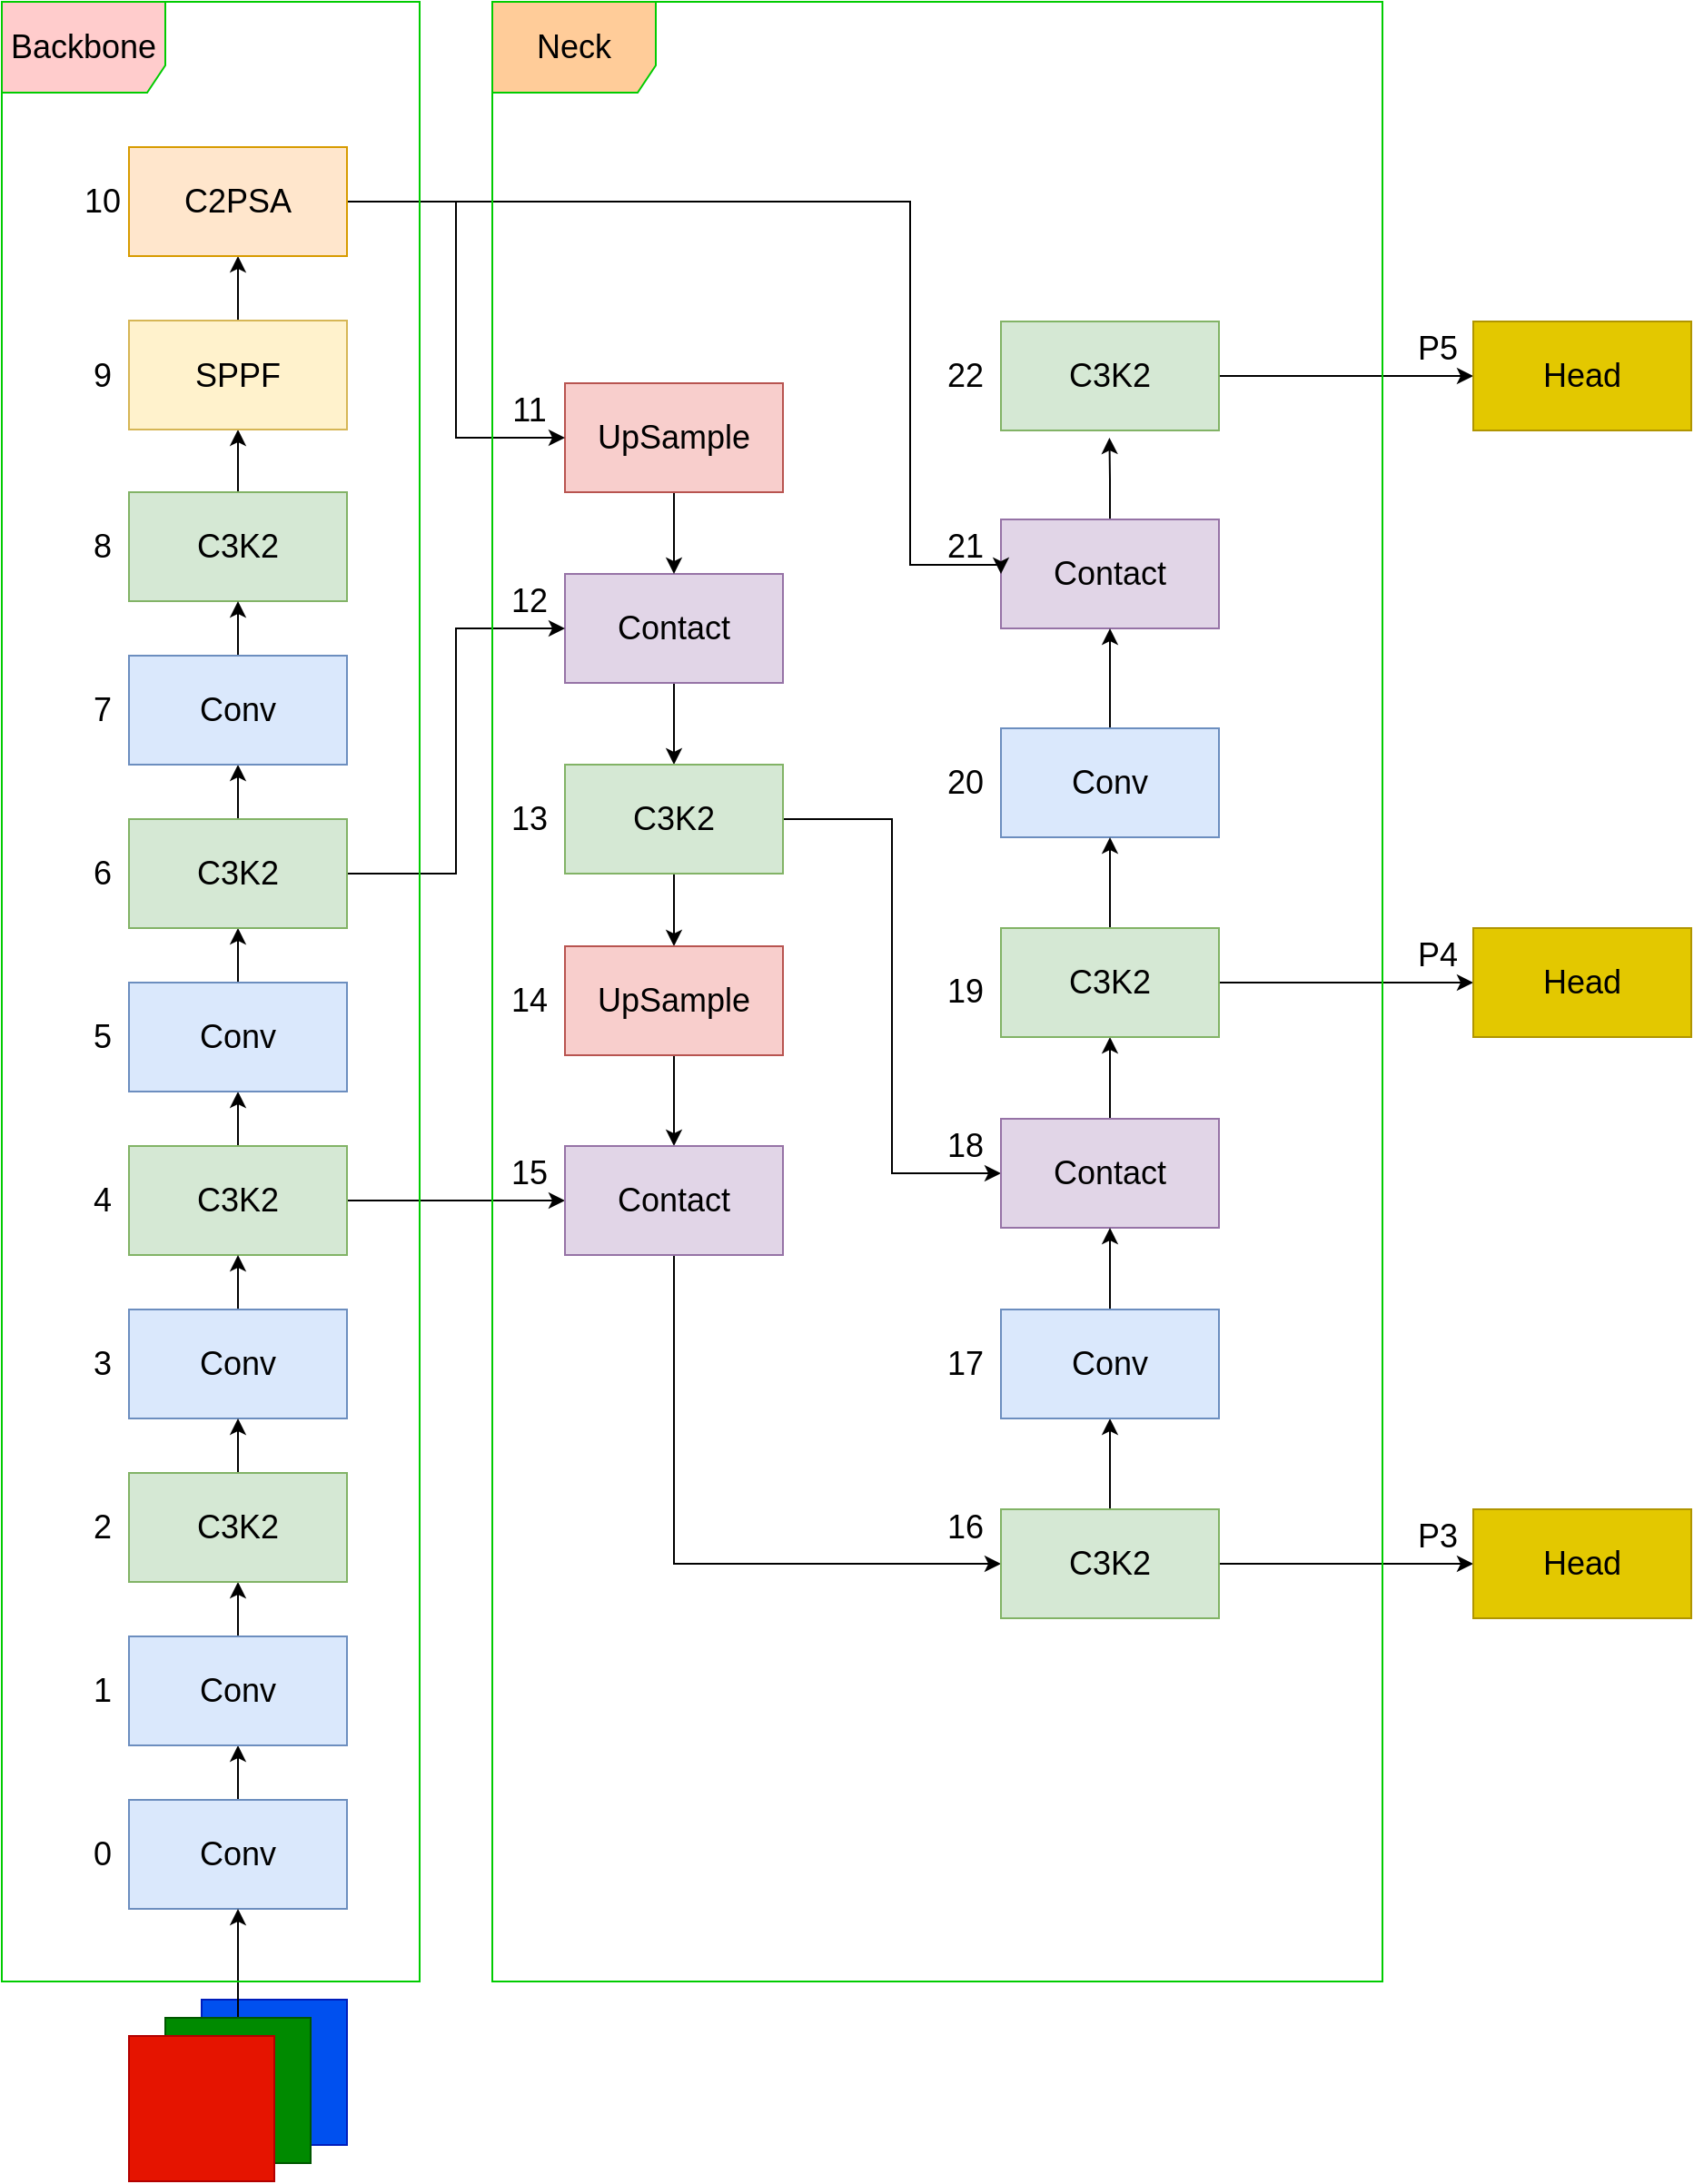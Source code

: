 <mxfile version="27.1.4">
  <diagram name="第 1 页" id="j2HKAkL99lsXe_zMsIWm">
    <mxGraphModel dx="786" dy="1602" grid="1" gridSize="10" guides="1" tooltips="1" connect="1" arrows="1" fold="1" page="1" pageScale="1" pageWidth="827" pageHeight="1169" math="0" shadow="0">
      <root>
        <mxCell id="0" />
        <mxCell id="1" parent="0" />
        <mxCell id="MR2F3jEDTbHoAzmtTiBj-44" style="edgeStyle=orthogonalEdgeStyle;rounded=0;orthogonalLoop=1;jettySize=auto;html=1;exitX=0.5;exitY=0;exitDx=0;exitDy=0;entryX=0.5;entryY=1;entryDx=0;entryDy=0;fontSize=18;" parent="1" source="MR2F3jEDTbHoAzmtTiBj-4" target="MR2F3jEDTbHoAzmtTiBj-5" edge="1">
          <mxGeometry relative="1" as="geometry" />
        </mxCell>
        <mxCell id="MR2F3jEDTbHoAzmtTiBj-4" value="Conv" style="rounded=0;whiteSpace=wrap;html=1;fillColor=#dae8fc;strokeColor=#6c8ebf;fontSize=18;" parent="1" vertex="1">
          <mxGeometry x="240" y="200" width="120" height="60" as="geometry" />
        </mxCell>
        <mxCell id="MR2F3jEDTbHoAzmtTiBj-45" style="edgeStyle=orthogonalEdgeStyle;rounded=0;orthogonalLoop=1;jettySize=auto;html=1;exitX=0.5;exitY=0;exitDx=0;exitDy=0;entryX=0.5;entryY=1;entryDx=0;entryDy=0;fontSize=18;" parent="1" source="MR2F3jEDTbHoAzmtTiBj-5" target="MR2F3jEDTbHoAzmtTiBj-15" edge="1">
          <mxGeometry relative="1" as="geometry" />
        </mxCell>
        <mxCell id="MR2F3jEDTbHoAzmtTiBj-5" value="Conv" style="rounded=0;whiteSpace=wrap;html=1;fillColor=#dae8fc;strokeColor=#6c8ebf;fontSize=18;" parent="1" vertex="1">
          <mxGeometry x="240" y="110" width="120" height="60" as="geometry" />
        </mxCell>
        <mxCell id="MR2F3jEDTbHoAzmtTiBj-48" style="edgeStyle=orthogonalEdgeStyle;rounded=0;orthogonalLoop=1;jettySize=auto;html=1;exitX=0.5;exitY=0;exitDx=0;exitDy=0;entryX=0.5;entryY=1;entryDx=0;entryDy=0;fontSize=18;" parent="1" source="MR2F3jEDTbHoAzmtTiBj-6" target="MR2F3jEDTbHoAzmtTiBj-9" edge="1">
          <mxGeometry relative="1" as="geometry">
            <mxPoint x="300" y="-180" as="targetPoint" />
          </mxGeometry>
        </mxCell>
        <mxCell id="MR2F3jEDTbHoAzmtTiBj-70" style="edgeStyle=orthogonalEdgeStyle;rounded=0;orthogonalLoop=1;jettySize=auto;html=1;exitX=1;exitY=0.5;exitDx=0;exitDy=0;entryX=0;entryY=0.5;entryDx=0;entryDy=0;fontSize=18;" parent="1" source="MR2F3jEDTbHoAzmtTiBj-6" target="MR2F3jEDTbHoAzmtTiBj-32" edge="1">
          <mxGeometry relative="1" as="geometry" />
        </mxCell>
        <mxCell id="MR2F3jEDTbHoAzmtTiBj-6" value="C3K2" style="rounded=0;whiteSpace=wrap;html=1;fillColor=#d5e8d4;strokeColor=#82b366;fontSize=18;" parent="1" vertex="1">
          <mxGeometry x="240" y="-160" width="120" height="60" as="geometry" />
        </mxCell>
        <mxCell id="MR2F3jEDTbHoAzmtTiBj-65" style="edgeStyle=orthogonalEdgeStyle;rounded=0;orthogonalLoop=1;jettySize=auto;html=1;exitX=0.5;exitY=1;exitDx=0;exitDy=0;entryX=0.5;entryY=0;entryDx=0;entryDy=0;fontSize=18;" parent="1" source="MR2F3jEDTbHoAzmtTiBj-7" target="MR2F3jEDTbHoAzmtTiBj-30" edge="1">
          <mxGeometry relative="1" as="geometry" />
        </mxCell>
        <mxCell id="MR2F3jEDTbHoAzmtTiBj-7" value="&lt;div&gt;Contact&lt;/div&gt;" style="rounded=0;whiteSpace=wrap;html=1;fillColor=#e1d5e7;strokeColor=#9673a6;fontSize=18;" parent="1" vertex="1">
          <mxGeometry x="480" y="-475" width="120" height="60" as="geometry" />
        </mxCell>
        <mxCell id="MR2F3jEDTbHoAzmtTiBj-54" style="edgeStyle=orthogonalEdgeStyle;rounded=0;orthogonalLoop=1;jettySize=auto;html=1;entryX=0.5;entryY=1;entryDx=0;entryDy=0;fontSize=18;" parent="1" source="MR2F3jEDTbHoAzmtTiBj-8" target="MR2F3jEDTbHoAzmtTiBj-10" edge="1">
          <mxGeometry relative="1" as="geometry" />
        </mxCell>
        <mxCell id="MR2F3jEDTbHoAzmtTiBj-8" value="C3K2" style="rounded=0;whiteSpace=wrap;html=1;fillColor=#d5e8d4;strokeColor=#82b366;fontSize=18;" parent="1" vertex="1">
          <mxGeometry x="240" y="-520" width="120" height="60" as="geometry" />
        </mxCell>
        <mxCell id="MR2F3jEDTbHoAzmtTiBj-50" style="edgeStyle=orthogonalEdgeStyle;rounded=0;orthogonalLoop=1;jettySize=auto;html=1;entryX=0.5;entryY=1;entryDx=0;entryDy=0;fontSize=18;" parent="1" source="MR2F3jEDTbHoAzmtTiBj-9" target="MR2F3jEDTbHoAzmtTiBj-13" edge="1">
          <mxGeometry relative="1" as="geometry" />
        </mxCell>
        <mxCell id="MR2F3jEDTbHoAzmtTiBj-9" value="Conv" style="rounded=0;whiteSpace=wrap;html=1;fillColor=#dae8fc;strokeColor=#6c8ebf;fontSize=18;" parent="1" vertex="1">
          <mxGeometry x="240" y="-250" width="120" height="60" as="geometry" />
        </mxCell>
        <mxCell id="MR2F3jEDTbHoAzmtTiBj-55" style="edgeStyle=orthogonalEdgeStyle;rounded=0;orthogonalLoop=1;jettySize=auto;html=1;entryX=0.5;entryY=1;entryDx=0;entryDy=0;fontSize=18;" parent="1" source="MR2F3jEDTbHoAzmtTiBj-10" target="MR2F3jEDTbHoAzmtTiBj-43" edge="1">
          <mxGeometry relative="1" as="geometry" />
        </mxCell>
        <mxCell id="MR2F3jEDTbHoAzmtTiBj-10" value="SPPF" style="rounded=0;whiteSpace=wrap;html=1;fillColor=#fff2cc;strokeColor=#d6b656;fontSize=18;" parent="1" vertex="1">
          <mxGeometry x="240" y="-614.5" width="120" height="60" as="geometry" />
        </mxCell>
        <mxCell id="MR2F3jEDTbHoAzmtTiBj-47" style="edgeStyle=orthogonalEdgeStyle;rounded=0;orthogonalLoop=1;jettySize=auto;html=1;entryX=0.5;entryY=1;entryDx=0;entryDy=0;fontSize=18;" parent="1" source="MR2F3jEDTbHoAzmtTiBj-11" target="MR2F3jEDTbHoAzmtTiBj-6" edge="1">
          <mxGeometry relative="1" as="geometry" />
        </mxCell>
        <mxCell id="MR2F3jEDTbHoAzmtTiBj-11" value="Conv" style="rounded=0;whiteSpace=wrap;html=1;fillColor=#dae8fc;strokeColor=#6c8ebf;fontSize=18;" parent="1" vertex="1">
          <mxGeometry x="240" y="-70" width="120" height="60" as="geometry" />
        </mxCell>
        <mxCell id="MR2F3jEDTbHoAzmtTiBj-64" style="edgeStyle=orthogonalEdgeStyle;rounded=0;orthogonalLoop=1;jettySize=auto;html=1;exitX=0.5;exitY=1;exitDx=0;exitDy=0;entryX=0.5;entryY=0;entryDx=0;entryDy=0;fontSize=18;" parent="1" source="MR2F3jEDTbHoAzmtTiBj-12" target="MR2F3jEDTbHoAzmtTiBj-7" edge="1">
          <mxGeometry relative="1" as="geometry" />
        </mxCell>
        <mxCell id="MR2F3jEDTbHoAzmtTiBj-12" value="&lt;div&gt;UpSample&lt;/div&gt;" style="rounded=0;whiteSpace=wrap;html=1;fillColor=#f8cecc;strokeColor=#b85450;fontSize=18;" parent="1" vertex="1">
          <mxGeometry x="480" y="-580" width="120" height="60" as="geometry" />
        </mxCell>
        <mxCell id="MR2F3jEDTbHoAzmtTiBj-52" style="edgeStyle=orthogonalEdgeStyle;rounded=0;orthogonalLoop=1;jettySize=auto;html=1;entryX=0.5;entryY=1;entryDx=0;entryDy=0;fontSize=18;" parent="1" source="MR2F3jEDTbHoAzmtTiBj-13" target="MR2F3jEDTbHoAzmtTiBj-14" edge="1">
          <mxGeometry relative="1" as="geometry" />
        </mxCell>
        <mxCell id="MR2F3jEDTbHoAzmtTiBj-62" style="edgeStyle=orthogonalEdgeStyle;rounded=0;orthogonalLoop=1;jettySize=auto;html=1;exitX=1;exitY=0.5;exitDx=0;exitDy=0;entryX=0;entryY=0.5;entryDx=0;entryDy=0;fontSize=18;" parent="1" source="MR2F3jEDTbHoAzmtTiBj-13" target="MR2F3jEDTbHoAzmtTiBj-7" edge="1">
          <mxGeometry relative="1" as="geometry" />
        </mxCell>
        <mxCell id="MR2F3jEDTbHoAzmtTiBj-13" value="C3K2" style="rounded=0;whiteSpace=wrap;html=1;fillColor=#d5e8d4;strokeColor=#82b366;fontSize=18;" parent="1" vertex="1">
          <mxGeometry x="240" y="-340" width="120" height="60" as="geometry" />
        </mxCell>
        <mxCell id="MR2F3jEDTbHoAzmtTiBj-53" style="edgeStyle=orthogonalEdgeStyle;rounded=0;orthogonalLoop=1;jettySize=auto;html=1;entryX=0.5;entryY=1;entryDx=0;entryDy=0;fontSize=18;" parent="1" source="MR2F3jEDTbHoAzmtTiBj-14" target="MR2F3jEDTbHoAzmtTiBj-8" edge="1">
          <mxGeometry relative="1" as="geometry" />
        </mxCell>
        <mxCell id="MR2F3jEDTbHoAzmtTiBj-14" value="Conv" style="rounded=0;whiteSpace=wrap;html=1;fillColor=#dae8fc;strokeColor=#6c8ebf;fontSize=18;" parent="1" vertex="1">
          <mxGeometry x="240" y="-430" width="120" height="60" as="geometry" />
        </mxCell>
        <mxCell id="MR2F3jEDTbHoAzmtTiBj-46" style="edgeStyle=orthogonalEdgeStyle;rounded=0;orthogonalLoop=1;jettySize=auto;html=1;exitX=0.5;exitY=0;exitDx=0;exitDy=0;entryX=0.5;entryY=1;entryDx=0;entryDy=0;fontSize=18;" parent="1" source="MR2F3jEDTbHoAzmtTiBj-15" target="MR2F3jEDTbHoAzmtTiBj-11" edge="1">
          <mxGeometry relative="1" as="geometry" />
        </mxCell>
        <mxCell id="MR2F3jEDTbHoAzmtTiBj-15" value="C3K2" style="rounded=0;whiteSpace=wrap;html=1;fillColor=#d5e8d4;strokeColor=#82b366;fontSize=18;" parent="1" vertex="1">
          <mxGeometry x="240" y="20" width="120" height="60" as="geometry" />
        </mxCell>
        <mxCell id="MR2F3jEDTbHoAzmtTiBj-19" value="0" style="text;html=1;align=center;verticalAlign=middle;resizable=0;points=[];autosize=1;strokeColor=none;fillColor=none;fontSize=18;" parent="1" vertex="1">
          <mxGeometry x="210" y="210" width="30" height="40" as="geometry" />
        </mxCell>
        <mxCell id="MR2F3jEDTbHoAzmtTiBj-20" value="1" style="text;html=1;align=center;verticalAlign=middle;resizable=0;points=[];autosize=1;strokeColor=none;fillColor=none;fontSize=18;" parent="1" vertex="1">
          <mxGeometry x="210" y="120" width="30" height="40" as="geometry" />
        </mxCell>
        <mxCell id="MR2F3jEDTbHoAzmtTiBj-21" value="2" style="text;html=1;align=center;verticalAlign=middle;resizable=0;points=[];autosize=1;strokeColor=none;fillColor=none;fontSize=18;" parent="1" vertex="1">
          <mxGeometry x="210" y="30" width="30" height="40" as="geometry" />
        </mxCell>
        <mxCell id="MR2F3jEDTbHoAzmtTiBj-22" value="3" style="text;html=1;align=center;verticalAlign=middle;resizable=0;points=[];autosize=1;strokeColor=none;fillColor=none;fontSize=18;" parent="1" vertex="1">
          <mxGeometry x="210" y="-60" width="30" height="40" as="geometry" />
        </mxCell>
        <mxCell id="MR2F3jEDTbHoAzmtTiBj-23" value="4" style="text;html=1;align=center;verticalAlign=middle;resizable=0;points=[];autosize=1;strokeColor=none;fillColor=none;fontSize=18;" parent="1" vertex="1">
          <mxGeometry x="210" y="-150" width="30" height="40" as="geometry" />
        </mxCell>
        <mxCell id="MR2F3jEDTbHoAzmtTiBj-24" value="5" style="text;html=1;align=center;verticalAlign=middle;resizable=0;points=[];autosize=1;strokeColor=none;fillColor=none;fontSize=18;" parent="1" vertex="1">
          <mxGeometry x="210" y="-240" width="30" height="40" as="geometry" />
        </mxCell>
        <mxCell id="MR2F3jEDTbHoAzmtTiBj-25" value="6" style="text;html=1;align=center;verticalAlign=middle;resizable=0;points=[];autosize=1;strokeColor=none;fillColor=none;fontSize=18;" parent="1" vertex="1">
          <mxGeometry x="210" y="-330" width="30" height="40" as="geometry" />
        </mxCell>
        <mxCell id="MR2F3jEDTbHoAzmtTiBj-26" value="7" style="text;html=1;align=center;verticalAlign=middle;resizable=0;points=[];autosize=1;strokeColor=none;fillColor=none;fontSize=18;" parent="1" vertex="1">
          <mxGeometry x="210" y="-420" width="30" height="40" as="geometry" />
        </mxCell>
        <mxCell id="MR2F3jEDTbHoAzmtTiBj-28" value="8" style="text;html=1;align=center;verticalAlign=middle;resizable=0;points=[];autosize=1;strokeColor=none;fillColor=none;fontSize=18;" parent="1" vertex="1">
          <mxGeometry x="210" y="-510" width="30" height="40" as="geometry" />
        </mxCell>
        <mxCell id="MR2F3jEDTbHoAzmtTiBj-29" value="9" style="text;html=1;align=center;verticalAlign=middle;resizable=0;points=[];autosize=1;strokeColor=none;fillColor=none;fontSize=18;" parent="1" vertex="1">
          <mxGeometry x="210" y="-604.5" width="30" height="40" as="geometry" />
        </mxCell>
        <mxCell id="MR2F3jEDTbHoAzmtTiBj-68" style="edgeStyle=orthogonalEdgeStyle;rounded=0;orthogonalLoop=1;jettySize=auto;html=1;exitX=0.5;exitY=1;exitDx=0;exitDy=0;entryX=0.5;entryY=0;entryDx=0;entryDy=0;fontSize=18;" parent="1" source="MR2F3jEDTbHoAzmtTiBj-30" target="MR2F3jEDTbHoAzmtTiBj-31" edge="1">
          <mxGeometry relative="1" as="geometry" />
        </mxCell>
        <mxCell id="MR2F3jEDTbHoAzmtTiBj-97" style="edgeStyle=orthogonalEdgeStyle;rounded=0;orthogonalLoop=1;jettySize=auto;html=1;exitX=1;exitY=0.5;exitDx=0;exitDy=0;entryX=0;entryY=0.5;entryDx=0;entryDy=0;fontSize=18;" parent="1" source="MR2F3jEDTbHoAzmtTiBj-30" target="MR2F3jEDTbHoAzmtTiBj-37" edge="1">
          <mxGeometry relative="1" as="geometry" />
        </mxCell>
        <mxCell id="MR2F3jEDTbHoAzmtTiBj-30" value="C3K2" style="rounded=0;whiteSpace=wrap;html=1;fillColor=#d5e8d4;strokeColor=#82b366;fontSize=18;" parent="1" vertex="1">
          <mxGeometry x="480" y="-370" width="120" height="60" as="geometry" />
        </mxCell>
        <mxCell id="MR2F3jEDTbHoAzmtTiBj-69" style="edgeStyle=orthogonalEdgeStyle;rounded=0;orthogonalLoop=1;jettySize=auto;html=1;exitX=0.5;exitY=1;exitDx=0;exitDy=0;entryX=0.5;entryY=0;entryDx=0;entryDy=0;fontSize=18;" parent="1" source="MR2F3jEDTbHoAzmtTiBj-31" target="MR2F3jEDTbHoAzmtTiBj-32" edge="1">
          <mxGeometry relative="1" as="geometry" />
        </mxCell>
        <mxCell id="MR2F3jEDTbHoAzmtTiBj-31" value="&lt;div&gt;UpSample&lt;/div&gt;" style="rounded=0;whiteSpace=wrap;html=1;fillColor=#f8cecc;strokeColor=#b85450;fontSize=18;" parent="1" vertex="1">
          <mxGeometry x="480" y="-270" width="120" height="60" as="geometry" />
        </mxCell>
        <mxCell id="MR2F3jEDTbHoAzmtTiBj-74" style="edgeStyle=orthogonalEdgeStyle;rounded=0;orthogonalLoop=1;jettySize=auto;html=1;exitX=0.5;exitY=1;exitDx=0;exitDy=0;entryX=0;entryY=0.5;entryDx=0;entryDy=0;fontSize=18;" parent="1" source="MR2F3jEDTbHoAzmtTiBj-32" target="MR2F3jEDTbHoAzmtTiBj-36" edge="1">
          <mxGeometry relative="1" as="geometry" />
        </mxCell>
        <mxCell id="MR2F3jEDTbHoAzmtTiBj-32" value="&lt;div&gt;Contact&lt;/div&gt;" style="rounded=0;whiteSpace=wrap;html=1;fillColor=#e1d5e7;strokeColor=#9673a6;fontSize=18;" parent="1" vertex="1">
          <mxGeometry x="480" y="-160" width="120" height="60" as="geometry" />
        </mxCell>
        <mxCell id="MR2F3jEDTbHoAzmtTiBj-80" style="edgeStyle=orthogonalEdgeStyle;rounded=0;orthogonalLoop=1;jettySize=auto;html=1;exitX=1;exitY=0.5;exitDx=0;exitDy=0;entryX=0;entryY=0.5;entryDx=0;entryDy=0;fontSize=18;" parent="1" source="MR2F3jEDTbHoAzmtTiBj-33" target="MR2F3jEDTbHoAzmtTiBj-42" edge="1">
          <mxGeometry relative="1" as="geometry" />
        </mxCell>
        <mxCell id="MR2F3jEDTbHoAzmtTiBj-33" value="C3K2" style="rounded=0;whiteSpace=wrap;html=1;fillColor=#d5e8d4;strokeColor=#82b366;fontSize=18;" parent="1" vertex="1">
          <mxGeometry x="720" y="-614" width="120" height="60" as="geometry" />
        </mxCell>
        <mxCell id="MR2F3jEDTbHoAzmtTiBj-83" style="edgeStyle=orthogonalEdgeStyle;rounded=0;orthogonalLoop=1;jettySize=auto;html=1;exitX=0.5;exitY=0;exitDx=0;exitDy=0;fontSize=18;" parent="1" source="MR2F3jEDTbHoAzmtTiBj-34" edge="1">
          <mxGeometry relative="1" as="geometry">
            <mxPoint x="779.714" y="-550" as="targetPoint" />
          </mxGeometry>
        </mxCell>
        <mxCell id="MR2F3jEDTbHoAzmtTiBj-34" value="&lt;div&gt;Contact&lt;/div&gt;" style="rounded=0;whiteSpace=wrap;html=1;fillColor=#e1d5e7;strokeColor=#9673a6;fontSize=18;" parent="1" vertex="1">
          <mxGeometry x="720" y="-505" width="120" height="60" as="geometry" />
        </mxCell>
        <mxCell id="MR2F3jEDTbHoAzmtTiBj-82" style="edgeStyle=orthogonalEdgeStyle;rounded=0;orthogonalLoop=1;jettySize=auto;html=1;exitX=0.5;exitY=0;exitDx=0;exitDy=0;entryX=0.5;entryY=1;entryDx=0;entryDy=0;fontSize=18;" parent="1" source="MR2F3jEDTbHoAzmtTiBj-35" target="MR2F3jEDTbHoAzmtTiBj-34" edge="1">
          <mxGeometry relative="1" as="geometry" />
        </mxCell>
        <mxCell id="MR2F3jEDTbHoAzmtTiBj-35" value="Conv" style="rounded=0;whiteSpace=wrap;html=1;fillColor=#dae8fc;strokeColor=#6c8ebf;fontSize=18;" parent="1" vertex="1">
          <mxGeometry x="720" y="-390" width="120" height="60" as="geometry" />
        </mxCell>
        <mxCell id="MR2F3jEDTbHoAzmtTiBj-75" style="edgeStyle=orthogonalEdgeStyle;rounded=0;orthogonalLoop=1;jettySize=auto;html=1;exitX=0.5;exitY=0;exitDx=0;exitDy=0;entryX=0.5;entryY=1;entryDx=0;entryDy=0;fontSize=18;" parent="1" source="MR2F3jEDTbHoAzmtTiBj-36" target="MR2F3jEDTbHoAzmtTiBj-38" edge="1">
          <mxGeometry relative="1" as="geometry" />
        </mxCell>
        <mxCell id="MR2F3jEDTbHoAzmtTiBj-78" style="edgeStyle=orthogonalEdgeStyle;rounded=0;orthogonalLoop=1;jettySize=auto;html=1;exitX=1;exitY=0.5;exitDx=0;exitDy=0;entryX=0;entryY=0.5;entryDx=0;entryDy=0;fontSize=18;" parent="1" source="MR2F3jEDTbHoAzmtTiBj-36" target="MR2F3jEDTbHoAzmtTiBj-40" edge="1">
          <mxGeometry relative="1" as="geometry" />
        </mxCell>
        <mxCell id="MR2F3jEDTbHoAzmtTiBj-36" value="C3K2" style="rounded=0;whiteSpace=wrap;html=1;fillColor=#d5e8d4;strokeColor=#82b366;fontSize=18;" parent="1" vertex="1">
          <mxGeometry x="720" y="40" width="120" height="60" as="geometry" />
        </mxCell>
        <mxCell id="MR2F3jEDTbHoAzmtTiBj-77" style="edgeStyle=orthogonalEdgeStyle;rounded=0;orthogonalLoop=1;jettySize=auto;html=1;entryX=0.5;entryY=1;entryDx=0;entryDy=0;fontSize=18;" parent="1" source="MR2F3jEDTbHoAzmtTiBj-37" target="MR2F3jEDTbHoAzmtTiBj-39" edge="1">
          <mxGeometry relative="1" as="geometry" />
        </mxCell>
        <mxCell id="MR2F3jEDTbHoAzmtTiBj-37" value="&lt;div&gt;Contact&lt;/div&gt;" style="rounded=0;whiteSpace=wrap;html=1;fillColor=#e1d5e7;strokeColor=#9673a6;fontSize=18;" parent="1" vertex="1">
          <mxGeometry x="720" y="-175" width="120" height="60" as="geometry" />
        </mxCell>
        <mxCell id="MR2F3jEDTbHoAzmtTiBj-76" style="edgeStyle=orthogonalEdgeStyle;rounded=0;orthogonalLoop=1;jettySize=auto;html=1;exitX=0.5;exitY=0;exitDx=0;exitDy=0;entryX=0.5;entryY=1;entryDx=0;entryDy=0;fontSize=18;" parent="1" source="MR2F3jEDTbHoAzmtTiBj-38" target="MR2F3jEDTbHoAzmtTiBj-37" edge="1">
          <mxGeometry relative="1" as="geometry" />
        </mxCell>
        <mxCell id="MR2F3jEDTbHoAzmtTiBj-38" value="Conv" style="rounded=0;whiteSpace=wrap;html=1;fillColor=#dae8fc;strokeColor=#6c8ebf;fontSize=18;" parent="1" vertex="1">
          <mxGeometry x="720" y="-70" width="120" height="60" as="geometry" />
        </mxCell>
        <mxCell id="MR2F3jEDTbHoAzmtTiBj-79" style="edgeStyle=orthogonalEdgeStyle;rounded=0;orthogonalLoop=1;jettySize=auto;html=1;exitX=1;exitY=0.5;exitDx=0;exitDy=0;entryX=0;entryY=0.5;entryDx=0;entryDy=0;fontSize=18;" parent="1" source="MR2F3jEDTbHoAzmtTiBj-39" target="MR2F3jEDTbHoAzmtTiBj-41" edge="1">
          <mxGeometry relative="1" as="geometry" />
        </mxCell>
        <mxCell id="MR2F3jEDTbHoAzmtTiBj-81" style="edgeStyle=orthogonalEdgeStyle;rounded=0;orthogonalLoop=1;jettySize=auto;html=1;exitX=0.5;exitY=0;exitDx=0;exitDy=0;entryX=0.5;entryY=1;entryDx=0;entryDy=0;fontSize=18;" parent="1" source="MR2F3jEDTbHoAzmtTiBj-39" target="MR2F3jEDTbHoAzmtTiBj-35" edge="1">
          <mxGeometry relative="1" as="geometry" />
        </mxCell>
        <mxCell id="MR2F3jEDTbHoAzmtTiBj-39" value="C3K2" style="rounded=0;whiteSpace=wrap;html=1;fillColor=#d5e8d4;strokeColor=#82b366;fontSize=18;" parent="1" vertex="1">
          <mxGeometry x="720" y="-280" width="120" height="60" as="geometry" />
        </mxCell>
        <mxCell id="MR2F3jEDTbHoAzmtTiBj-40" value="Head" style="rounded=0;whiteSpace=wrap;html=1;fillColor=#e3c800;fontColor=#000000;strokeColor=#B09500;fontSize=18;" parent="1" vertex="1">
          <mxGeometry x="980" y="40" width="120" height="60" as="geometry" />
        </mxCell>
        <mxCell id="MR2F3jEDTbHoAzmtTiBj-41" value="Head" style="rounded=0;whiteSpace=wrap;html=1;fillColor=#e3c800;fontColor=#000000;strokeColor=#B09500;fontSize=18;" parent="1" vertex="1">
          <mxGeometry x="980" y="-280" width="120" height="60" as="geometry" />
        </mxCell>
        <mxCell id="MR2F3jEDTbHoAzmtTiBj-42" value="&lt;div&gt;Head&lt;/div&gt;" style="rounded=0;whiteSpace=wrap;html=1;fillColor=#e3c800;strokeColor=#B09500;fontColor=#000000;fontSize=18;" parent="1" vertex="1">
          <mxGeometry x="980" y="-614" width="120" height="60" as="geometry" />
        </mxCell>
        <mxCell id="MR2F3jEDTbHoAzmtTiBj-56" style="edgeStyle=orthogonalEdgeStyle;rounded=0;orthogonalLoop=1;jettySize=auto;html=1;exitX=1;exitY=0.5;exitDx=0;exitDy=0;entryX=0;entryY=0.5;entryDx=0;entryDy=0;fontSize=18;" parent="1" source="MR2F3jEDTbHoAzmtTiBj-43" target="MR2F3jEDTbHoAzmtTiBj-34" edge="1">
          <mxGeometry relative="1" as="geometry">
            <Array as="points">
              <mxPoint x="670" y="-680" />
              <mxPoint x="670" y="-480" />
            </Array>
          </mxGeometry>
        </mxCell>
        <mxCell id="MR2F3jEDTbHoAzmtTiBj-59" style="edgeStyle=orthogonalEdgeStyle;rounded=0;orthogonalLoop=1;jettySize=auto;html=1;exitX=1;exitY=0.5;exitDx=0;exitDy=0;entryX=0;entryY=0.5;entryDx=0;entryDy=0;fontSize=18;" parent="1" source="MR2F3jEDTbHoAzmtTiBj-43" target="MR2F3jEDTbHoAzmtTiBj-12" edge="1">
          <mxGeometry relative="1" as="geometry" />
        </mxCell>
        <mxCell id="MR2F3jEDTbHoAzmtTiBj-43" value="C2PSA" style="rounded=0;whiteSpace=wrap;html=1;fillColor=#ffe6cc;strokeColor=#d79b00;fontSize=18;" parent="1" vertex="1">
          <mxGeometry x="240" y="-710" width="120" height="60" as="geometry" />
        </mxCell>
        <mxCell id="MR2F3jEDTbHoAzmtTiBj-60" value="10" style="text;html=1;align=center;verticalAlign=middle;resizable=0;points=[];autosize=1;strokeColor=none;fillColor=none;fontSize=18;" parent="1" vertex="1">
          <mxGeometry x="205" y="-700" width="40" height="40" as="geometry" />
        </mxCell>
        <mxCell id="MR2F3jEDTbHoAzmtTiBj-61" value="11" style="text;html=1;align=center;verticalAlign=middle;resizable=0;points=[];autosize=1;strokeColor=none;fillColor=none;fontSize=18;" parent="1" vertex="1">
          <mxGeometry x="440" y="-585" width="40" height="40" as="geometry" />
        </mxCell>
        <mxCell id="MR2F3jEDTbHoAzmtTiBj-63" value="12" style="text;html=1;align=center;verticalAlign=middle;resizable=0;points=[];autosize=1;strokeColor=none;fillColor=none;fontSize=18;" parent="1" vertex="1">
          <mxGeometry x="440" y="-480" width="40" height="40" as="geometry" />
        </mxCell>
        <mxCell id="MR2F3jEDTbHoAzmtTiBj-71" value="13" style="text;html=1;align=center;verticalAlign=middle;resizable=0;points=[];autosize=1;strokeColor=none;fillColor=none;fontSize=18;" parent="1" vertex="1">
          <mxGeometry x="440" y="-360" width="40" height="40" as="geometry" />
        </mxCell>
        <mxCell id="MR2F3jEDTbHoAzmtTiBj-72" value="14" style="text;html=1;align=center;verticalAlign=middle;resizable=0;points=[];autosize=1;strokeColor=none;fillColor=none;fontSize=18;" parent="1" vertex="1">
          <mxGeometry x="440" y="-260" width="40" height="40" as="geometry" />
        </mxCell>
        <mxCell id="MR2F3jEDTbHoAzmtTiBj-73" value="15" style="text;html=1;align=center;verticalAlign=middle;resizable=0;points=[];autosize=1;strokeColor=none;fillColor=none;fontSize=18;" parent="1" vertex="1">
          <mxGeometry x="440" y="-165" width="40" height="40" as="geometry" />
        </mxCell>
        <mxCell id="MR2F3jEDTbHoAzmtTiBj-84" value="16" style="text;html=1;align=center;verticalAlign=middle;resizable=0;points=[];autosize=1;strokeColor=none;fillColor=none;fontSize=18;" parent="1" vertex="1">
          <mxGeometry x="680" y="30" width="40" height="40" as="geometry" />
        </mxCell>
        <mxCell id="MR2F3jEDTbHoAzmtTiBj-87" value="17" style="text;html=1;align=center;verticalAlign=middle;resizable=0;points=[];autosize=1;strokeColor=none;fillColor=none;fontSize=18;" parent="1" vertex="1">
          <mxGeometry x="680" y="-60" width="40" height="40" as="geometry" />
        </mxCell>
        <mxCell id="MR2F3jEDTbHoAzmtTiBj-89" value="19" style="text;html=1;align=center;verticalAlign=middle;resizable=0;points=[];autosize=1;strokeColor=none;fillColor=none;fontSize=18;" parent="1" vertex="1">
          <mxGeometry x="680" y="-265" width="40" height="40" as="geometry" />
        </mxCell>
        <mxCell id="MR2F3jEDTbHoAzmtTiBj-90" value="20" style="text;html=1;align=center;verticalAlign=middle;resizable=0;points=[];autosize=1;strokeColor=none;fillColor=none;fontSize=18;" parent="1" vertex="1">
          <mxGeometry x="680" y="-380" width="40" height="40" as="geometry" />
        </mxCell>
        <mxCell id="MR2F3jEDTbHoAzmtTiBj-91" value="21" style="text;html=1;align=center;verticalAlign=middle;resizable=0;points=[];autosize=1;strokeColor=none;fillColor=none;fontSize=18;" parent="1" vertex="1">
          <mxGeometry x="680" y="-510" width="40" height="40" as="geometry" />
        </mxCell>
        <mxCell id="MR2F3jEDTbHoAzmtTiBj-92" value="22" style="text;html=1;align=center;verticalAlign=middle;resizable=0;points=[];autosize=1;strokeColor=none;fillColor=none;fontSize=18;" parent="1" vertex="1">
          <mxGeometry x="680" y="-604" width="40" height="40" as="geometry" />
        </mxCell>
        <mxCell id="MR2F3jEDTbHoAzmtTiBj-93" value="P3" style="text;html=1;align=center;verticalAlign=middle;resizable=0;points=[];autosize=1;strokeColor=none;fillColor=none;fontSize=18;" parent="1" vertex="1">
          <mxGeometry x="935" y="35" width="50" height="40" as="geometry" />
        </mxCell>
        <mxCell id="MR2F3jEDTbHoAzmtTiBj-94" value="P4" style="text;html=1;align=center;verticalAlign=middle;resizable=0;points=[];autosize=1;strokeColor=none;fillColor=none;fontSize=18;" parent="1" vertex="1">
          <mxGeometry x="935" y="-285" width="50" height="40" as="geometry" />
        </mxCell>
        <mxCell id="MR2F3jEDTbHoAzmtTiBj-95" value="P5" style="text;html=1;align=center;verticalAlign=middle;resizable=0;points=[];autosize=1;strokeColor=none;fillColor=none;fontSize=18;" parent="1" vertex="1">
          <mxGeometry x="935" y="-619" width="50" height="40" as="geometry" />
        </mxCell>
        <mxCell id="MR2F3jEDTbHoAzmtTiBj-98" value="18" style="text;html=1;align=center;verticalAlign=middle;resizable=0;points=[];autosize=1;strokeColor=none;fillColor=none;fontSize=18;" parent="1" vertex="1">
          <mxGeometry x="680" y="-180" width="40" height="40" as="geometry" />
        </mxCell>
        <mxCell id="MR2F3jEDTbHoAzmtTiBj-103" value="" style="whiteSpace=wrap;html=1;aspect=fixed;fillColor=#0050ef;fontColor=#ffffff;strokeColor=#001DBC;fontSize=18;" parent="1" vertex="1">
          <mxGeometry x="280" y="310" width="80" height="80" as="geometry" />
        </mxCell>
        <mxCell id="MR2F3jEDTbHoAzmtTiBj-108" style="edgeStyle=orthogonalEdgeStyle;rounded=0;orthogonalLoop=1;jettySize=auto;html=1;exitX=0.5;exitY=0;exitDx=0;exitDy=0;entryX=0.5;entryY=1;entryDx=0;entryDy=0;fontSize=18;" parent="1" source="MR2F3jEDTbHoAzmtTiBj-104" target="MR2F3jEDTbHoAzmtTiBj-4" edge="1">
          <mxGeometry relative="1" as="geometry" />
        </mxCell>
        <mxCell id="MR2F3jEDTbHoAzmtTiBj-104" value="" style="whiteSpace=wrap;html=1;aspect=fixed;fillColor=#008a00;fontColor=#ffffff;strokeColor=#005700;fontSize=18;" parent="1" vertex="1">
          <mxGeometry x="260" y="320" width="80" height="80" as="geometry" />
        </mxCell>
        <mxCell id="MR2F3jEDTbHoAzmtTiBj-105" value="" style="whiteSpace=wrap;html=1;aspect=fixed;fillColor=#e51400;fontColor=#ffffff;strokeColor=#B20000;direction=south;fontSize=18;" parent="1" vertex="1">
          <mxGeometry x="240" y="330" width="80" height="80" as="geometry" />
        </mxCell>
        <mxCell id="MR2F3jEDTbHoAzmtTiBj-109" value="&lt;div&gt;Backbone&lt;/div&gt;" style="shape=umlFrame;whiteSpace=wrap;html=1;pointerEvents=0;fillColor=#ffcccc;strokeColor=#00CC00;width=90;height=50;fontSize=18;" parent="1" vertex="1">
          <mxGeometry x="170" y="-790" width="230" height="1090" as="geometry" />
        </mxCell>
        <mxCell id="MR2F3jEDTbHoAzmtTiBj-110" value="Neck" style="shape=umlFrame;whiteSpace=wrap;html=1;pointerEvents=0;fillColor=#ffcc99;strokeColor=light-dark(#00CC00,#BABDC0);width=90;height=50;fontSize=18;" parent="1" vertex="1">
          <mxGeometry x="440" y="-790" width="490" height="1090" as="geometry" />
        </mxCell>
      </root>
    </mxGraphModel>
  </diagram>
</mxfile>
